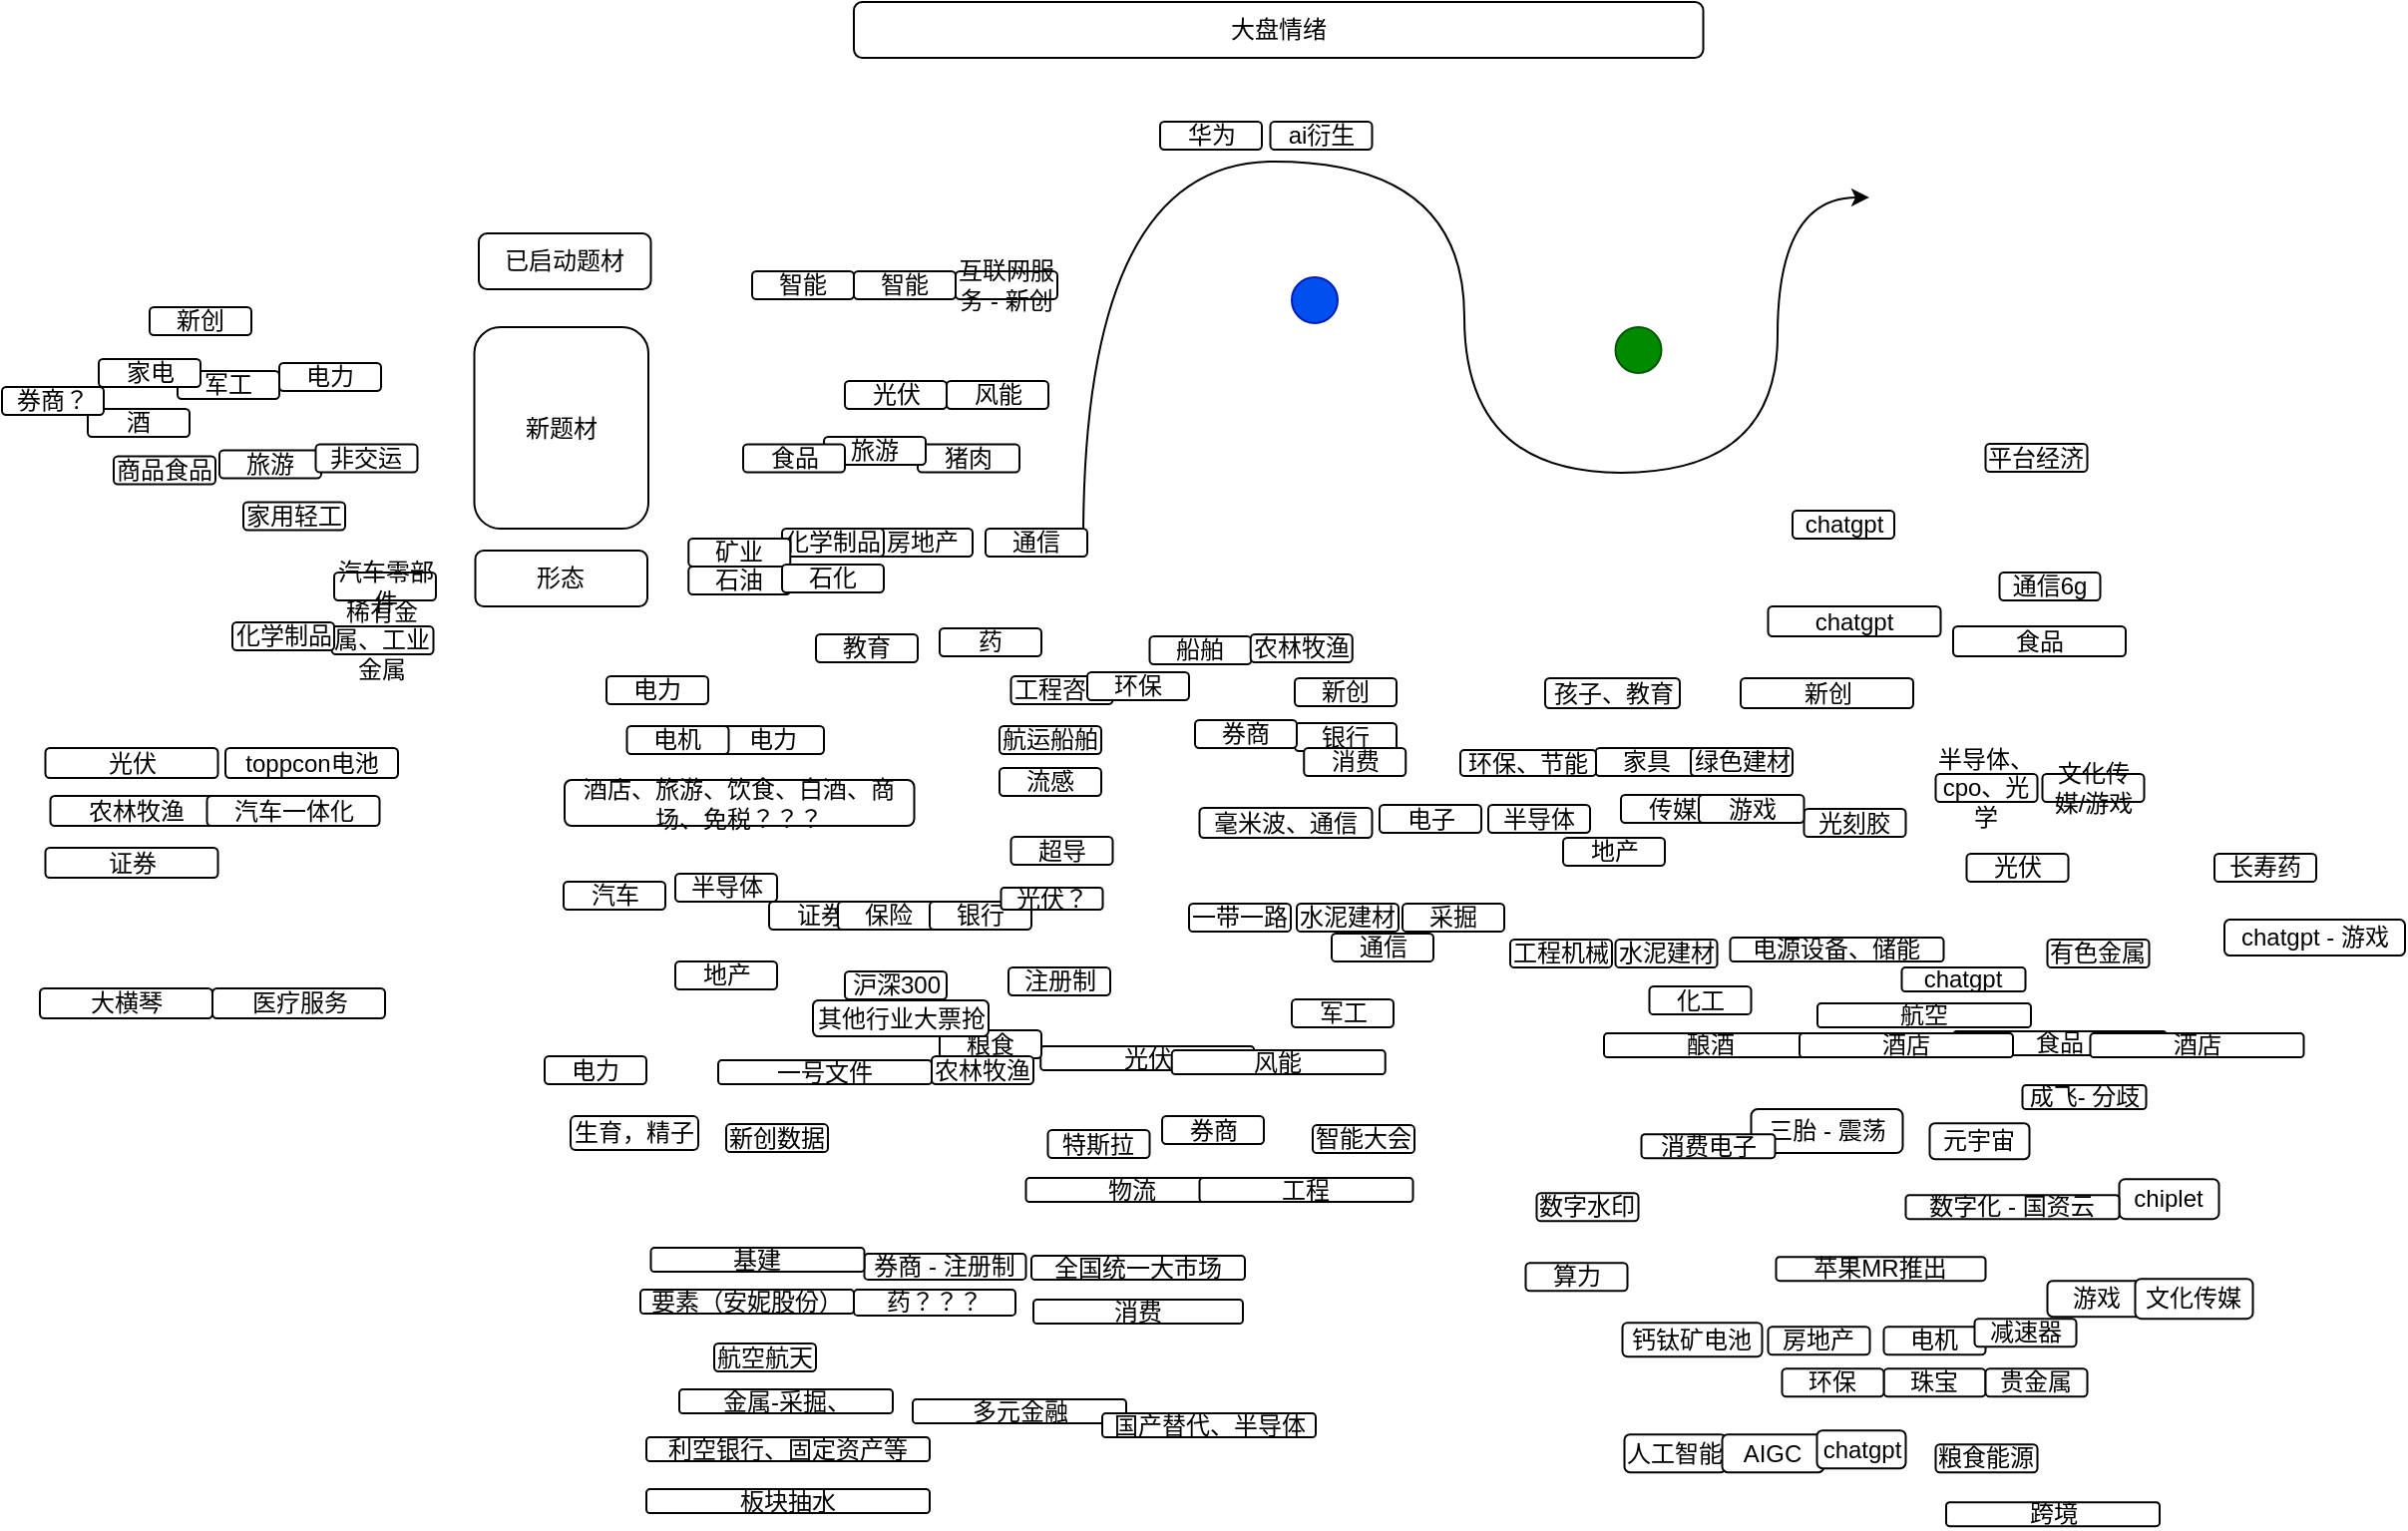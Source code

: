 <mxfile version="21.1.0" type="github">
  <diagram name="第 1 页" id="l9BL36nRIR9fdoTfFBKx">
    <mxGraphModel dx="2022" dy="668" grid="0" gridSize="10" guides="1" tooltips="1" connect="1" arrows="1" fold="1" page="1" pageScale="1" pageWidth="827" pageHeight="1169" math="0" shadow="0">
      <root>
        <mxCell id="0" />
        <mxCell id="1" parent="0" />
        <mxCell id="eTiPSNOPlnwjZyrrS0Vz-1" value="人工智能" style="rounded=1;whiteSpace=wrap;html=1;" parent="1" vertex="1">
          <mxGeometry x="565.25" y="1025.08" width="51" height="19" as="geometry" />
        </mxCell>
        <mxCell id="eTiPSNOPlnwjZyrrS0Vz-2" value="成飞- 分歧" style="rounded=1;whiteSpace=wrap;html=1;" parent="1" vertex="1">
          <mxGeometry x="764.75" y="850.05" width="62" height="12" as="geometry" />
        </mxCell>
        <mxCell id="eTiPSNOPlnwjZyrrS0Vz-3" value="三胎 - 震荡" style="rounded=1;whiteSpace=wrap;html=1;" parent="1" vertex="1">
          <mxGeometry x="628.75" y="862.05" width="76" height="22" as="geometry" />
        </mxCell>
        <mxCell id="eTiPSNOPlnwjZyrrS0Vz-4" value="汽车" style="rounded=1;whiteSpace=wrap;html=1;" parent="1" vertex="1">
          <mxGeometry x="33.5" y="748" width="51" height="14" as="geometry" />
        </mxCell>
        <mxCell id="eTiPSNOPlnwjZyrrS0Vz-9" style="edgeStyle=orthogonalEdgeStyle;curved=1;rounded=0;orthogonalLoop=1;jettySize=auto;html=1;exitX=1;exitY=0.5;exitDx=0;exitDy=0;" parent="1" edge="1">
          <mxGeometry relative="1" as="geometry">
            <mxPoint x="294" y="575.97" as="sourcePoint" />
            <mxPoint x="688" y="404.97" as="targetPoint" />
            <Array as="points">
              <mxPoint x="294" y="386.97" />
              <mxPoint x="485" y="386.97" />
              <mxPoint x="485" y="542.97" />
              <mxPoint x="642" y="542.97" />
            </Array>
          </mxGeometry>
        </mxCell>
        <mxCell id="eTiPSNOPlnwjZyrrS0Vz-11" value="券商 - 注册制" style="rounded=1;whiteSpace=wrap;html=1;" parent="1" vertex="1">
          <mxGeometry x="184.25" y="934.53" width="81" height="13" as="geometry" />
        </mxCell>
        <mxCell id="eTiPSNOPlnwjZyrrS0Vz-12" value="金属-采掘、" style="rounded=1;whiteSpace=wrap;html=1;" parent="1" vertex="1">
          <mxGeometry x="91.5" y="1002.53" width="107" height="12" as="geometry" />
        </mxCell>
        <mxCell id="eTiPSNOPlnwjZyrrS0Vz-13" value="chiplet" style="rounded=1;whiteSpace=wrap;html=1;" parent="1" vertex="1">
          <mxGeometry x="813.25" y="897.08" width="50" height="20" as="geometry" />
        </mxCell>
        <mxCell id="eTiPSNOPlnwjZyrrS0Vz-14" value="游戏" style="rounded=1;whiteSpace=wrap;html=1;" parent="1" vertex="1">
          <mxGeometry x="777.25" y="948.08" width="50" height="18" as="geometry" />
        </mxCell>
        <mxCell id="eTiPSNOPlnwjZyrrS0Vz-15" value="酒店、旅游、饮食、白酒、商场、免税？？？" style="rounded=1;whiteSpace=wrap;html=1;" parent="1" vertex="1">
          <mxGeometry x="34" y="697" width="175.25" height="23" as="geometry" />
        </mxCell>
        <mxCell id="eTiPSNOPlnwjZyrrS0Vz-16" value="要素（安妮股份）" style="rounded=1;whiteSpace=wrap;html=1;" parent="1" vertex="1">
          <mxGeometry x="72" y="952.53" width="107" height="12" as="geometry" />
        </mxCell>
        <mxCell id="eTiPSNOPlnwjZyrrS0Vz-17" value="全国统一大市场" style="rounded=1;whiteSpace=wrap;html=1;" parent="1" vertex="1">
          <mxGeometry x="268" y="935.53" width="107" height="12" as="geometry" />
        </mxCell>
        <mxCell id="eTiPSNOPlnwjZyrrS0Vz-18" value="多元金融" style="rounded=1;whiteSpace=wrap;html=1;" parent="1" vertex="1">
          <mxGeometry x="208.5" y="1007.53" width="107" height="12" as="geometry" />
        </mxCell>
        <mxCell id="eTiPSNOPlnwjZyrrS0Vz-20" value="跨境" style="rounded=1;whiteSpace=wrap;html=1;" parent="1" vertex="1">
          <mxGeometry x="726.5" y="1059.08" width="107" height="12" as="geometry" />
        </mxCell>
        <mxCell id="eTiPSNOPlnwjZyrrS0Vz-21" value="国产替代、半导体" style="rounded=1;whiteSpace=wrap;html=1;" parent="1" vertex="1">
          <mxGeometry x="303.5" y="1014.53" width="107" height="12" as="geometry" />
        </mxCell>
        <mxCell id="eTiPSNOPlnwjZyrrS0Vz-22" value="数字化 - 国资云" style="rounded=1;whiteSpace=wrap;html=1;" parent="1" vertex="1">
          <mxGeometry x="706.25" y="905.08" width="107" height="12" as="geometry" />
        </mxCell>
        <mxCell id="eTiPSNOPlnwjZyrrS0Vz-23" value="基建" style="rounded=1;whiteSpace=wrap;html=1;" parent="1" vertex="1">
          <mxGeometry x="77.25" y="931.53" width="107" height="12" as="geometry" />
        </mxCell>
        <mxCell id="eTiPSNOPlnwjZyrrS0Vz-24" value="消费" style="rounded=1;whiteSpace=wrap;html=1;" parent="1" vertex="1">
          <mxGeometry x="269" y="957.53" width="105" height="12" as="geometry" />
        </mxCell>
        <mxCell id="eTiPSNOPlnwjZyrrS0Vz-25" value="利空银行、固定资产等" style="rounded=1;whiteSpace=wrap;html=1;" parent="1" vertex="1">
          <mxGeometry x="75" y="1026.53" width="142" height="12" as="geometry" />
        </mxCell>
        <mxCell id="eTiPSNOPlnwjZyrrS0Vz-26" value="板块抽水" style="rounded=1;whiteSpace=wrap;html=1;" parent="1" vertex="1">
          <mxGeometry x="75" y="1052.53" width="142" height="12" as="geometry" />
        </mxCell>
        <mxCell id="Pb9T2r3sPozMo4vFnGIx-1" value="元宇宙" style="rounded=1;whiteSpace=wrap;html=1;" parent="1" vertex="1">
          <mxGeometry x="718.25" y="869.08" width="50" height="18" as="geometry" />
        </mxCell>
        <mxCell id="Pb9T2r3sPozMo4vFnGIx-4" value="消费电子" style="rounded=1;whiteSpace=wrap;html=1;" parent="1" vertex="1">
          <mxGeometry x="573.75" y="874.58" width="67" height="12" as="geometry" />
        </mxCell>
        <mxCell id="Pb9T2r3sPozMo4vFnGIx-6" value="药？？？" style="rounded=1;whiteSpace=wrap;html=1;" parent="1" vertex="1">
          <mxGeometry x="179" y="952.53" width="81" height="13" as="geometry" />
        </mxCell>
        <mxCell id="Pb9T2r3sPozMo4vFnGIx-7" value="航空航天" style="rounded=1;whiteSpace=wrap;html=1;" parent="1" vertex="1">
          <mxGeometry x="109" y="979.53" width="51" height="14" as="geometry" />
        </mxCell>
        <mxCell id="Pb9T2r3sPozMo4vFnGIx-10" value="电源设备、储能" style="rounded=1;whiteSpace=wrap;html=1;" parent="1" vertex="1">
          <mxGeometry x="618.25" y="776.05" width="107" height="12" as="geometry" />
        </mxCell>
        <mxCell id="Pb9T2r3sPozMo4vFnGIx-12" value="军工" style="rounded=1;whiteSpace=wrap;html=1;" parent="1" vertex="1">
          <mxGeometry x="398.5" y="807" width="51" height="14" as="geometry" />
        </mxCell>
        <mxCell id="Pb9T2r3sPozMo4vFnGIx-13" value="粮食能源" style="rounded=1;whiteSpace=wrap;html=1;" parent="1" vertex="1">
          <mxGeometry x="721.25" y="1030.08" width="51" height="14" as="geometry" />
        </mxCell>
        <mxCell id="Pb9T2r3sPozMo4vFnGIx-16" value="AIGC" style="rounded=1;whiteSpace=wrap;html=1;" parent="1" vertex="1">
          <mxGeometry x="614.25" y="1025.08" width="51" height="19" as="geometry" />
        </mxCell>
        <mxCell id="Pb9T2r3sPozMo4vFnGIx-17" value="chatgpt" style="rounded=1;whiteSpace=wrap;html=1;" parent="1" vertex="1">
          <mxGeometry x="661.75" y="1023.08" width="44.5" height="19" as="geometry" />
        </mxCell>
        <mxCell id="Pb9T2r3sPozMo4vFnGIx-20" value="房地产" style="rounded=1;whiteSpace=wrap;html=1;" parent="1" vertex="1">
          <mxGeometry x="637.25" y="971.08" width="51" height="14" as="geometry" />
        </mxCell>
        <mxCell id="Pb9T2r3sPozMo4vFnGIx-22" value="电机" style="rounded=1;whiteSpace=wrap;html=1;" parent="1" vertex="1">
          <mxGeometry x="695.25" y="971.08" width="51" height="14" as="geometry" />
        </mxCell>
        <mxCell id="Pb9T2r3sPozMo4vFnGIx-23" value="钙钛矿电池" style="rounded=1;whiteSpace=wrap;html=1;" parent="1" vertex="1">
          <mxGeometry x="564.25" y="969.11" width="70" height="17" as="geometry" />
        </mxCell>
        <mxCell id="Pb9T2r3sPozMo4vFnGIx-24" value="珠宝" style="rounded=1;whiteSpace=wrap;html=1;" parent="1" vertex="1">
          <mxGeometry x="695.25" y="992.08" width="51" height="14" as="geometry" />
        </mxCell>
        <mxCell id="Pb9T2r3sPozMo4vFnGIx-25" value="环保" style="rounded=1;whiteSpace=wrap;html=1;" parent="1" vertex="1">
          <mxGeometry x="644.25" y="992.08" width="51" height="14" as="geometry" />
        </mxCell>
        <mxCell id="Pb9T2r3sPozMo4vFnGIx-27" value="文化传媒" style="rounded=1;whiteSpace=wrap;html=1;" parent="1" vertex="1">
          <mxGeometry x="821.25" y="947.08" width="59" height="20" as="geometry" />
        </mxCell>
        <mxCell id="Pb9T2r3sPozMo4vFnGIx-31" value="减速器" style="rounded=1;whiteSpace=wrap;html=1;" parent="1" vertex="1">
          <mxGeometry x="740.75" y="967.08" width="51" height="14" as="geometry" />
        </mxCell>
        <mxCell id="Pb9T2r3sPozMo4vFnGIx-34" value="贵金属" style="rounded=1;whiteSpace=wrap;html=1;" parent="1" vertex="1">
          <mxGeometry x="746.25" y="992.08" width="51" height="14" as="geometry" />
        </mxCell>
        <mxCell id="Pb9T2r3sPozMo4vFnGIx-39" value="苹果MR推出" style="rounded=1;whiteSpace=wrap;html=1;" parent="1" vertex="1">
          <mxGeometry x="641.25" y="936.08" width="105" height="12" as="geometry" />
        </mxCell>
        <mxCell id="Pb9T2r3sPozMo4vFnGIx-42" value="光伏" style="rounded=1;whiteSpace=wrap;html=1;" parent="1" vertex="1">
          <mxGeometry x="272.62" y="830.53" width="107" height="12" as="geometry" />
        </mxCell>
        <mxCell id="Pb9T2r3sPozMo4vFnGIx-43" value="算力" style="rounded=1;whiteSpace=wrap;html=1;" parent="1" vertex="1">
          <mxGeometry x="515.75" y="939.11" width="51" height="14" as="geometry" />
        </mxCell>
        <mxCell id="Pb9T2r3sPozMo4vFnGIx-47" value="食品" style="rounded=1;whiteSpace=wrap;html=1;" parent="1" vertex="1">
          <mxGeometry x="730" y="823.05" width="107" height="12" as="geometry" />
        </mxCell>
        <mxCell id="Pb9T2r3sPozMo4vFnGIx-48" value="物流" style="rounded=1;whiteSpace=wrap;html=1;" parent="1" vertex="1">
          <mxGeometry x="265.25" y="896.56" width="107" height="12" as="geometry" />
        </mxCell>
        <mxCell id="Pb9T2r3sPozMo4vFnGIx-49" value="酿酒" style="rounded=1;whiteSpace=wrap;html=1;" parent="1" vertex="1">
          <mxGeometry x="555" y="824.05" width="107" height="12" as="geometry" />
        </mxCell>
        <mxCell id="Pb9T2r3sPozMo4vFnGIx-50" value="酒店" style="rounded=1;whiteSpace=wrap;html=1;" parent="1" vertex="1">
          <mxGeometry x="653" y="824.05" width="107" height="12" as="geometry" />
        </mxCell>
        <mxCell id="Pb9T2r3sPozMo4vFnGIx-51" value="半导体" style="rounded=1;whiteSpace=wrap;html=1;" parent="1" vertex="1">
          <mxGeometry x="89.5" y="744" width="51" height="14" as="geometry" />
        </mxCell>
        <mxCell id="Pb9T2r3sPozMo4vFnGIx-54" value="工程" style="rounded=1;whiteSpace=wrap;html=1;" parent="1" vertex="1">
          <mxGeometry x="352.25" y="896.56" width="107" height="12" as="geometry" />
        </mxCell>
        <mxCell id="Pb9T2r3sPozMo4vFnGIx-57" value="" style="ellipse;whiteSpace=wrap;html=1;aspect=fixed;strokeColor=#001DBC;fillColor=#0050ef;fontColor=#ffffff;" parent="1" vertex="1">
          <mxGeometry x="398.5" y="445" width="23" height="23" as="geometry" />
        </mxCell>
        <mxCell id="Pb9T2r3sPozMo4vFnGIx-58" value="" style="ellipse;whiteSpace=wrap;html=1;aspect=fixed;fillColor=#008a00;fontColor=#ffffff;strokeColor=#005700;" parent="1" vertex="1">
          <mxGeometry x="560.75" y="470" width="23" height="23" as="geometry" />
        </mxCell>
        <mxCell id="Pb9T2r3sPozMo4vFnGIx-59" value="特斯拉" style="rounded=1;whiteSpace=wrap;html=1;" parent="1" vertex="1">
          <mxGeometry x="276.25" y="872.53" width="51" height="14" as="geometry" />
        </mxCell>
        <mxCell id="W7TgPop1E-u5_zc8aSKb-1" value="券商" style="rounded=1;whiteSpace=wrap;html=1;" parent="1" vertex="1">
          <mxGeometry x="333.5" y="865.53" width="51" height="14" as="geometry" />
        </mxCell>
        <mxCell id="W7TgPop1E-u5_zc8aSKb-2" value="地产" style="rounded=1;whiteSpace=wrap;html=1;" parent="1" vertex="1">
          <mxGeometry x="89.5" y="788" width="51" height="14" as="geometry" />
        </mxCell>
        <mxCell id="W7TgPop1E-u5_zc8aSKb-4" value="新创数据" style="rounded=1;whiteSpace=wrap;html=1;" parent="1" vertex="1">
          <mxGeometry x="115" y="869.56" width="51" height="14" as="geometry" />
        </mxCell>
        <mxCell id="W7TgPop1E-u5_zc8aSKb-5" value="智能大会" style="rounded=1;whiteSpace=wrap;html=1;" parent="1" vertex="1">
          <mxGeometry x="409" y="870.06" width="51" height="14" as="geometry" />
        </mxCell>
        <mxCell id="W7TgPop1E-u5_zc8aSKb-6" value="粮食" style="rounded=1;whiteSpace=wrap;html=1;" parent="1" vertex="1">
          <mxGeometry x="222" y="822.53" width="51" height="14" as="geometry" />
        </mxCell>
        <mxCell id="W7TgPop1E-u5_zc8aSKb-9" value="电力" style="rounded=1;whiteSpace=wrap;html=1;" parent="1" vertex="1">
          <mxGeometry x="24" y="835.53" width="51" height="14" as="geometry" />
        </mxCell>
        <mxCell id="W7TgPop1E-u5_zc8aSKb-17" value="生育，精子" style="rounded=1;whiteSpace=wrap;html=1;" parent="1" vertex="1">
          <mxGeometry x="37" y="865.56" width="64" height="17" as="geometry" />
        </mxCell>
        <mxCell id="W7TgPop1E-u5_zc8aSKb-18" value="农林牧渔" style="rounded=1;whiteSpace=wrap;html=1;" parent="1" vertex="1">
          <mxGeometry x="218" y="835.53" width="51" height="14" as="geometry" />
        </mxCell>
        <mxCell id="W7TgPop1E-u5_zc8aSKb-19" value="数字水印" style="rounded=1;whiteSpace=wrap;html=1;" parent="1" vertex="1">
          <mxGeometry x="521.25" y="904.11" width="51" height="14" as="geometry" />
        </mxCell>
        <mxCell id="W7TgPop1E-u5_zc8aSKb-21" value="chatgpt" style="rounded=1;whiteSpace=wrap;html=1;" parent="1" vertex="1">
          <mxGeometry x="704.25" y="791.05" width="62" height="12" as="geometry" />
        </mxCell>
        <mxCell id="W7TgPop1E-u5_zc8aSKb-23" value="工程机械" style="rounded=1;whiteSpace=wrap;html=1;" parent="1" vertex="1">
          <mxGeometry x="508" y="777.05" width="51" height="14" as="geometry" />
        </mxCell>
        <mxCell id="W7TgPop1E-u5_zc8aSKb-25" value="酒店" style="rounded=1;whiteSpace=wrap;html=1;" parent="1" vertex="1">
          <mxGeometry x="798.75" y="824.05" width="107" height="12" as="geometry" />
        </mxCell>
        <mxCell id="W7TgPop1E-u5_zc8aSKb-26" value="水泥建材" style="rounded=1;whiteSpace=wrap;html=1;" parent="1" vertex="1">
          <mxGeometry x="560.75" y="777.05" width="51" height="14" as="geometry" />
        </mxCell>
        <mxCell id="W7TgPop1E-u5_zc8aSKb-27" value="航空" style="rounded=1;whiteSpace=wrap;html=1;" parent="1" vertex="1">
          <mxGeometry x="662" y="809.05" width="107" height="12" as="geometry" />
        </mxCell>
        <mxCell id="W7TgPop1E-u5_zc8aSKb-28" value="风能" style="rounded=1;whiteSpace=wrap;html=1;" parent="1" vertex="1">
          <mxGeometry x="338.37" y="832.53" width="107" height="12" as="geometry" />
        </mxCell>
        <mxCell id="W7TgPop1E-u5_zc8aSKb-29" value="一号文件" style="rounded=1;whiteSpace=wrap;html=1;" parent="1" vertex="1">
          <mxGeometry x="111" y="837.53" width="107" height="12" as="geometry" />
        </mxCell>
        <mxCell id="W7TgPop1E-u5_zc8aSKb-31" value="家具" style="rounded=1;whiteSpace=wrap;html=1;" parent="1" vertex="1">
          <mxGeometry x="550.75" y="681" width="51" height="14" as="geometry" />
        </mxCell>
        <mxCell id="X53w33sc3V4zeKCaR0tN-1" value="长寿药" style="rounded=1;whiteSpace=wrap;html=1;" parent="1" vertex="1">
          <mxGeometry x="861" y="734.05" width="51" height="14" as="geometry" />
        </mxCell>
        <mxCell id="X53w33sc3V4zeKCaR0tN-2" value="化工" style="rounded=1;whiteSpace=wrap;html=1;" parent="1" vertex="1">
          <mxGeometry x="577.75" y="800.55" width="51" height="14" as="geometry" />
        </mxCell>
        <mxCell id="X53w33sc3V4zeKCaR0tN-3" value="注册制" style="rounded=1;whiteSpace=wrap;html=1;" parent="1" vertex="1">
          <mxGeometry x="256.5" y="791" width="51" height="14" as="geometry" />
        </mxCell>
        <mxCell id="X53w33sc3V4zeKCaR0tN-4" value="沪深300" style="rounded=1;whiteSpace=wrap;html=1;" parent="1" vertex="1">
          <mxGeometry x="174.5" y="793" width="51" height="14" as="geometry" />
        </mxCell>
        <mxCell id="Fk_1KRSkSrLoz5rc4heW-2" value="chatgpt - 游戏" style="rounded=1;whiteSpace=wrap;html=1;" parent="1" vertex="1">
          <mxGeometry x="866" y="767.05" width="90.5" height="18" as="geometry" />
        </mxCell>
        <mxCell id="gPkMi-PU8LuOrw7hyKH2-1" value="有色金属" style="rounded=1;whiteSpace=wrap;html=1;" parent="1" vertex="1">
          <mxGeometry x="777.25" y="777.05" width="51" height="14" as="geometry" />
        </mxCell>
        <mxCell id="gPkMi-PU8LuOrw7hyKH2-2" value="证券" style="rounded=1;whiteSpace=wrap;html=1;" parent="1" vertex="1">
          <mxGeometry x="136.5" y="758" width="51" height="14" as="geometry" />
        </mxCell>
        <mxCell id="gPkMi-PU8LuOrw7hyKH2-3" value="保险" style="rounded=1;whiteSpace=wrap;html=1;" parent="1" vertex="1">
          <mxGeometry x="171" y="758" width="51" height="14" as="geometry" />
        </mxCell>
        <mxCell id="gPkMi-PU8LuOrw7hyKH2-4" value="银行" style="rounded=1;whiteSpace=wrap;html=1;" parent="1" vertex="1">
          <mxGeometry x="217" y="758" width="51" height="14" as="geometry" />
        </mxCell>
        <mxCell id="gPkMi-PU8LuOrw7hyKH2-5" value="其他行业大票抢" style="rounded=1;whiteSpace=wrap;html=1;" parent="1" vertex="1">
          <mxGeometry x="158.5" y="807.5" width="88" height="18" as="geometry" />
        </mxCell>
        <mxCell id="mmTpo96S2h_Eq5zl8RPX-2" value="地产" style="rounded=1;whiteSpace=wrap;html=1;" parent="1" vertex="1">
          <mxGeometry x="534.5" y="726" width="51" height="14" as="geometry" />
        </mxCell>
        <mxCell id="mmTpo96S2h_Eq5zl8RPX-3" value="环保、节能" style="rounded=1;whiteSpace=wrap;html=1;" parent="1" vertex="1">
          <mxGeometry x="483" y="682" width="68" height="13" as="geometry" />
        </mxCell>
        <mxCell id="mmTpo96S2h_Eq5zl8RPX-4" value="绿色建材" style="rounded=1;whiteSpace=wrap;html=1;" parent="1" vertex="1">
          <mxGeometry x="598.5" y="681" width="51" height="14" as="geometry" />
        </mxCell>
        <mxCell id="mmTpo96S2h_Eq5zl8RPX-6" value="孩子、教育" style="rounded=1;whiteSpace=wrap;html=1;" parent="1" vertex="1">
          <mxGeometry x="525.5" y="646" width="67.5" height="15" as="geometry" />
        </mxCell>
        <mxCell id="mmTpo96S2h_Eq5zl8RPX-8" value="毫米波、通信" style="rounded=1;whiteSpace=wrap;html=1;" parent="1" vertex="1">
          <mxGeometry x="352.25" y="711" width="86.5" height="15" as="geometry" />
        </mxCell>
        <mxCell id="mmTpo96S2h_Eq5zl8RPX-9" value="新创" style="rounded=1;whiteSpace=wrap;html=1;" parent="1" vertex="1">
          <mxGeometry x="623.5" y="646" width="86.5" height="15" as="geometry" />
        </mxCell>
        <mxCell id="mmTpo96S2h_Eq5zl8RPX-13" value="食品" style="rounded=1;whiteSpace=wrap;html=1;" parent="1" vertex="1">
          <mxGeometry x="730" y="620" width="86.5" height="15" as="geometry" />
        </mxCell>
        <mxCell id="mmTpo96S2h_Eq5zl8RPX-14" value="chatgpt" style="rounded=1;whiteSpace=wrap;html=1;" parent="1" vertex="1">
          <mxGeometry x="637.25" y="610" width="86.5" height="15" as="geometry" />
        </mxCell>
        <mxCell id="mmTpo96S2h_Eq5zl8RPX-15" value="形态" style="rounded=1;whiteSpace=wrap;html=1;" parent="1" vertex="1">
          <mxGeometry x="-10.75" y="582" width="86.25" height="28" as="geometry" />
        </mxCell>
        <mxCell id="mmTpo96S2h_Eq5zl8RPX-16" value="已启动题材" style="rounded=1;whiteSpace=wrap;html=1;" parent="1" vertex="1">
          <mxGeometry x="-9" y="423" width="86.25" height="28" as="geometry" />
        </mxCell>
        <mxCell id="mmTpo96S2h_Eq5zl8RPX-17" value="新题材" style="rounded=1;whiteSpace=wrap;html=1;" parent="1" vertex="1">
          <mxGeometry x="-11.25" y="470" width="87.25" height="101" as="geometry" />
        </mxCell>
        <mxCell id="mmTpo96S2h_Eq5zl8RPX-18" value="大盘情绪" style="rounded=1;whiteSpace=wrap;html=1;" parent="1" vertex="1">
          <mxGeometry x="179" y="307" width="425.75" height="28" as="geometry" />
        </mxCell>
        <mxCell id="T7i3CH_Vy-EsPp7ekG8O-3" value="光伏" style="rounded=1;whiteSpace=wrap;html=1;" parent="1" vertex="1">
          <mxGeometry x="-226.25" y="681" width="86.5" height="15" as="geometry" />
        </mxCell>
        <mxCell id="T7i3CH_Vy-EsPp7ekG8O-4" value="toppcon电池" style="rounded=1;whiteSpace=wrap;html=1;" parent="1" vertex="1">
          <mxGeometry x="-136" y="681" width="86.5" height="15" as="geometry" />
        </mxCell>
        <mxCell id="T7i3CH_Vy-EsPp7ekG8O-5" value="农林牧渔" style="rounded=1;whiteSpace=wrap;html=1;" parent="1" vertex="1">
          <mxGeometry x="-223.75" y="705" width="86.5" height="15" as="geometry" />
        </mxCell>
        <mxCell id="T7i3CH_Vy-EsPp7ekG8O-6" value="汽车一体化" style="rounded=1;whiteSpace=wrap;html=1;" parent="1" vertex="1">
          <mxGeometry x="-145.25" y="705" width="86.5" height="15" as="geometry" />
        </mxCell>
        <mxCell id="T7i3CH_Vy-EsPp7ekG8O-7" value="证券" style="rounded=1;whiteSpace=wrap;html=1;" parent="1" vertex="1">
          <mxGeometry x="-226.25" y="731" width="86.5" height="15" as="geometry" />
        </mxCell>
        <mxCell id="T7i3CH_Vy-EsPp7ekG8O-9" value="大横琴" style="rounded=1;whiteSpace=wrap;html=1;" parent="1" vertex="1">
          <mxGeometry x="-229" y="801.5" width="86.5" height="15" as="geometry" />
        </mxCell>
        <mxCell id="T7i3CH_Vy-EsPp7ekG8O-10" value="医疗服务" style="rounded=1;whiteSpace=wrap;html=1;" parent="1" vertex="1">
          <mxGeometry x="-142.5" y="801.5" width="86.5" height="15" as="geometry" />
        </mxCell>
        <mxCell id="Zzp69oGnX2fRZWl2nO-K-1" value="工程咨询" style="rounded=1;whiteSpace=wrap;html=1;" parent="1" vertex="1">
          <mxGeometry x="257.75" y="645" width="51" height="14" as="geometry" />
        </mxCell>
        <mxCell id="Zzp69oGnX2fRZWl2nO-K-2" value="航运船舶" style="rounded=1;whiteSpace=wrap;html=1;" parent="1" vertex="1">
          <mxGeometry x="252" y="670" width="51" height="14" as="geometry" />
        </mxCell>
        <mxCell id="Zzp69oGnX2fRZWl2nO-K-3" value="超导" style="rounded=1;whiteSpace=wrap;html=1;" parent="1" vertex="1">
          <mxGeometry x="257.75" y="725.5" width="51" height="14" as="geometry" />
        </mxCell>
        <mxCell id="Zzp69oGnX2fRZWl2nO-K-4" value="光伏？" style="rounded=1;whiteSpace=wrap;html=1;" parent="1" vertex="1">
          <mxGeometry x="252.75" y="751" width="51" height="11" as="geometry" />
        </mxCell>
        <mxCell id="Zzp69oGnX2fRZWl2nO-K-5" value="流感" style="rounded=1;whiteSpace=wrap;html=1;" parent="1" vertex="1">
          <mxGeometry x="252" y="691" width="51" height="14" as="geometry" />
        </mxCell>
        <mxCell id="Zzp69oGnX2fRZWl2nO-K-6" value="光刻胶" style="rounded=1;whiteSpace=wrap;html=1;" parent="1" vertex="1">
          <mxGeometry x="655.25" y="711.5" width="51" height="14" as="geometry" />
        </mxCell>
        <mxCell id="Zzp69oGnX2fRZWl2nO-K-9" value="通信" style="rounded=1;whiteSpace=wrap;html=1;" parent="1" vertex="1">
          <mxGeometry x="418.5" y="774.05" width="51" height="14" as="geometry" />
        </mxCell>
        <mxCell id="Zzp69oGnX2fRZWl2nO-K-14" value="环保" style="rounded=1;whiteSpace=wrap;html=1;" parent="1" vertex="1">
          <mxGeometry x="296" y="643" width="51" height="14" as="geometry" />
        </mxCell>
        <mxCell id="XXN6C53Bc0j_rz31wx1f-2" value="半导体" style="rounded=1;whiteSpace=wrap;html=1;" parent="1" vertex="1">
          <mxGeometry x="497" y="709.5" width="51" height="14" as="geometry" />
        </mxCell>
        <mxCell id="XXN6C53Bc0j_rz31wx1f-7" value="船舶" style="rounded=1;whiteSpace=wrap;html=1;" parent="1" vertex="1">
          <mxGeometry x="327.25" y="625" width="51" height="14" as="geometry" />
        </mxCell>
        <mxCell id="XXN6C53Bc0j_rz31wx1f-8" value="农林牧渔" style="rounded=1;whiteSpace=wrap;html=1;" parent="1" vertex="1">
          <mxGeometry x="377.87" y="624" width="51" height="14" as="geometry" />
        </mxCell>
        <mxCell id="XXN6C53Bc0j_rz31wx1f-9" value="新创" style="rounded=1;whiteSpace=wrap;html=1;" parent="1" vertex="1">
          <mxGeometry x="400" y="646" width="51" height="14" as="geometry" />
        </mxCell>
        <mxCell id="XXN6C53Bc0j_rz31wx1f-10" value="银行" style="rounded=1;whiteSpace=wrap;html=1;" parent="1" vertex="1">
          <mxGeometry x="400" y="668.5" width="51" height="14" as="geometry" />
        </mxCell>
        <mxCell id="XXN6C53Bc0j_rz31wx1f-11" value="电力" style="rounded=1;whiteSpace=wrap;html=1;" parent="1" vertex="1">
          <mxGeometry x="113" y="670" width="51" height="14" as="geometry" />
        </mxCell>
        <mxCell id="XXN6C53Bc0j_rz31wx1f-12" value="券商" style="rounded=1;whiteSpace=wrap;html=1;" parent="1" vertex="1">
          <mxGeometry x="350" y="667" width="51" height="14" as="geometry" />
        </mxCell>
        <mxCell id="XXN6C53Bc0j_rz31wx1f-13" value="消费" style="rounded=1;whiteSpace=wrap;html=1;" parent="1" vertex="1">
          <mxGeometry x="404.62" y="681" width="51" height="14" as="geometry" />
        </mxCell>
        <mxCell id="XXN6C53Bc0j_rz31wx1f-19" value="文化传媒/游戏" style="rounded=1;whiteSpace=wrap;html=1;" parent="1" vertex="1">
          <mxGeometry x="774.75" y="694" width="51" height="14" as="geometry" />
        </mxCell>
        <mxCell id="XXN6C53Bc0j_rz31wx1f-20" value="电机" style="rounded=1;whiteSpace=wrap;html=1;" parent="1" vertex="1">
          <mxGeometry x="65.25" y="670" width="51" height="14" as="geometry" />
        </mxCell>
        <mxCell id="XXN6C53Bc0j_rz31wx1f-21" value="一带一路" style="rounded=1;whiteSpace=wrap;html=1;" parent="1" vertex="1">
          <mxGeometry x="347" y="759.05" width="51" height="14" as="geometry" />
        </mxCell>
        <mxCell id="XXN6C53Bc0j_rz31wx1f-22" value="水泥建材" style="rounded=1;whiteSpace=wrap;html=1;" parent="1" vertex="1">
          <mxGeometry x="401" y="759.05" width="51" height="14" as="geometry" />
        </mxCell>
        <mxCell id="XXN6C53Bc0j_rz31wx1f-23" value="采掘" style="rounded=1;whiteSpace=wrap;html=1;" parent="1" vertex="1">
          <mxGeometry x="454" y="759.05" width="51" height="14" as="geometry" />
        </mxCell>
        <mxCell id="gRleUjjxdaPF8eS5uhaW-5" value="半导体、cpo、光学" style="rounded=1;whiteSpace=wrap;html=1;" parent="1" vertex="1">
          <mxGeometry x="721.25" y="694" width="51" height="14" as="geometry" />
        </mxCell>
        <mxCell id="gRleUjjxdaPF8eS5uhaW-6" value="光伏" style="rounded=1;whiteSpace=wrap;html=1;" parent="1" vertex="1">
          <mxGeometry x="736.75" y="734" width="51" height="14" as="geometry" />
        </mxCell>
        <mxCell id="gRleUjjxdaPF8eS5uhaW-7" value="旅游" style="rounded=1;whiteSpace=wrap;html=1;" parent="1" vertex="1">
          <mxGeometry x="-139" y="531.75" width="51" height="14" as="geometry" />
        </mxCell>
        <mxCell id="gRleUjjxdaPF8eS5uhaW-8" value="稀有金属、工业金属" style="rounded=1;whiteSpace=wrap;html=1;" parent="1" vertex="1">
          <mxGeometry x="-82.75" y="620" width="51" height="14" as="geometry" />
        </mxCell>
        <mxCell id="gRleUjjxdaPF8eS5uhaW-11" value="商品食品" style="rounded=1;whiteSpace=wrap;html=1;" parent="1" vertex="1">
          <mxGeometry x="-192" y="534.75" width="51" height="14" as="geometry" />
        </mxCell>
        <mxCell id="gRleUjjxdaPF8eS5uhaW-12" value="非交运" style="rounded=1;whiteSpace=wrap;html=1;" parent="1" vertex="1">
          <mxGeometry x="-90.75" y="528.75" width="51" height="14" as="geometry" />
        </mxCell>
        <mxCell id="gRleUjjxdaPF8eS5uhaW-13" value="军工" style="rounded=1;whiteSpace=wrap;html=1;" parent="1" vertex="1">
          <mxGeometry x="-160" y="492" width="51" height="14" as="geometry" />
        </mxCell>
        <mxCell id="gRleUjjxdaPF8eS5uhaW-14" value="家用轻工" style="rounded=1;whiteSpace=wrap;html=1;" parent="1" vertex="1">
          <mxGeometry x="-127" y="557.75" width="51" height="14" as="geometry" />
        </mxCell>
        <mxCell id="gRleUjjxdaPF8eS5uhaW-15" value="家电" style="rounded=1;whiteSpace=wrap;html=1;" parent="1" vertex="1">
          <mxGeometry x="-199.5" y="486" width="51" height="14" as="geometry" />
        </mxCell>
        <mxCell id="gRleUjjxdaPF8eS5uhaW-16" value="化学制品" style="rounded=1;whiteSpace=wrap;html=1;" parent="1" vertex="1">
          <mxGeometry x="-132.5" y="618" width="51" height="14" as="geometry" />
        </mxCell>
        <mxCell id="gRleUjjxdaPF8eS5uhaW-17" value="酒" style="rounded=1;whiteSpace=wrap;html=1;" parent="1" vertex="1">
          <mxGeometry x="-205" y="511" width="51" height="14" as="geometry" />
        </mxCell>
        <mxCell id="gRleUjjxdaPF8eS5uhaW-20" value="药" style="rounded=1;whiteSpace=wrap;html=1;" parent="1" vertex="1">
          <mxGeometry x="222" y="621" width="51" height="14" as="geometry" />
        </mxCell>
        <mxCell id="gRleUjjxdaPF8eS5uhaW-21" value="汽车零部件" style="rounded=1;whiteSpace=wrap;html=1;" parent="1" vertex="1">
          <mxGeometry x="-81.5" y="593" width="51" height="14" as="geometry" />
        </mxCell>
        <mxCell id="gRleUjjxdaPF8eS5uhaW-22" value="智能" style="rounded=1;whiteSpace=wrap;html=1;" parent="1" vertex="1">
          <mxGeometry x="179" y="442" width="51" height="14" as="geometry" />
        </mxCell>
        <mxCell id="gRleUjjxdaPF8eS5uhaW-23" value="电力" style="rounded=1;whiteSpace=wrap;html=1;" parent="1" vertex="1">
          <mxGeometry x="-109" y="488" width="51" height="14" as="geometry" />
        </mxCell>
        <mxCell id="gRleUjjxdaPF8eS5uhaW-24" value="传媒" style="rounded=1;whiteSpace=wrap;html=1;" parent="1" vertex="1">
          <mxGeometry x="563.5" y="704.5" width="51" height="14" as="geometry" />
        </mxCell>
        <mxCell id="gRleUjjxdaPF8eS5uhaW-26" value="平台经济" style="rounded=1;whiteSpace=wrap;html=1;" parent="1" vertex="1">
          <mxGeometry x="746.25" y="528.5" width="51" height="14" as="geometry" />
        </mxCell>
        <mxCell id="gRleUjjxdaPF8eS5uhaW-27" value="教育" style="rounded=1;whiteSpace=wrap;html=1;" parent="1" vertex="1">
          <mxGeometry x="160" y="624" width="51" height="14" as="geometry" />
        </mxCell>
        <mxCell id="npilsteuiLgX_hj1tI6D-4" value="chatgpt" style="rounded=1;whiteSpace=wrap;html=1;" parent="1" vertex="1">
          <mxGeometry x="649.5" y="562" width="51" height="14" as="geometry" />
        </mxCell>
        <mxCell id="npilsteuiLgX_hj1tI6D-5" value="通信6g" style="rounded=1;whiteSpace=wrap;html=1;" parent="1" vertex="1">
          <mxGeometry x="753.25" y="593" width="50.5" height="14" as="geometry" />
        </mxCell>
        <mxCell id="npilsteuiLgX_hj1tI6D-6" value="券商？" style="rounded=1;whiteSpace=wrap;html=1;" parent="1" vertex="1">
          <mxGeometry x="-248" y="500" width="51" height="14" as="geometry" />
        </mxCell>
        <mxCell id="npilsteuiLgX_hj1tI6D-7" value="电子" style="rounded=1;whiteSpace=wrap;html=1;" parent="1" vertex="1">
          <mxGeometry x="442.5" y="709.5" width="51" height="14" as="geometry" />
        </mxCell>
        <mxCell id="npilsteuiLgX_hj1tI6D-8" value="电力" style="rounded=1;whiteSpace=wrap;html=1;" parent="1" vertex="1">
          <mxGeometry x="55" y="645" width="51" height="14" as="geometry" />
        </mxCell>
        <mxCell id="HsM6ULDwcT85an__3Mdc-5" value="游戏" style="rounded=1;whiteSpace=wrap;html=1;" vertex="1" parent="1">
          <mxGeometry x="602.5" y="704.5" width="52.75" height="14" as="geometry" />
        </mxCell>
        <mxCell id="HsM6ULDwcT85an__3Mdc-19" value="新创" style="rounded=1;whiteSpace=wrap;html=1;" vertex="1" parent="1">
          <mxGeometry x="-174" y="460" width="51" height="14" as="geometry" />
        </mxCell>
        <mxCell id="HsM6ULDwcT85an__3Mdc-22" value="华为" style="rounded=1;whiteSpace=wrap;html=1;" vertex="1" parent="1">
          <mxGeometry x="332.5" y="367" width="51" height="14" as="geometry" />
        </mxCell>
        <mxCell id="HsM6ULDwcT85an__3Mdc-23" value="ai衍生" style="rounded=1;whiteSpace=wrap;html=1;" vertex="1" parent="1">
          <mxGeometry x="387.75" y="367" width="51" height="14" as="geometry" />
        </mxCell>
        <mxCell id="HsM6ULDwcT85an__3Mdc-24" value="猪肉" style="rounded=1;whiteSpace=wrap;html=1;" vertex="1" parent="1">
          <mxGeometry x="211" y="528.75" width="51" height="14" as="geometry" />
        </mxCell>
        <mxCell id="HsM6ULDwcT85an__3Mdc-26" value="互联网服务 - 新创" style="rounded=1;whiteSpace=wrap;html=1;" vertex="1" parent="1">
          <mxGeometry x="230" y="442" width="51" height="14" as="geometry" />
        </mxCell>
        <mxCell id="HsM6ULDwcT85an__3Mdc-27" value="光伏" style="rounded=1;whiteSpace=wrap;html=1;" vertex="1" parent="1">
          <mxGeometry x="174.5" y="497" width="51" height="14" as="geometry" />
        </mxCell>
        <mxCell id="HsM6ULDwcT85an__3Mdc-29" value="风能" style="rounded=1;whiteSpace=wrap;html=1;" vertex="1" parent="1">
          <mxGeometry x="225.5" y="497" width="51" height="14" as="geometry" />
        </mxCell>
        <mxCell id="HsM6ULDwcT85an__3Mdc-30" value="旅游" style="rounded=1;whiteSpace=wrap;html=1;" vertex="1" parent="1">
          <mxGeometry x="164" y="525" width="51" height="14" as="geometry" />
        </mxCell>
        <mxCell id="HsM6ULDwcT85an__3Mdc-31" value="智能" style="rounded=1;whiteSpace=wrap;html=1;" vertex="1" parent="1">
          <mxGeometry x="128" y="442" width="51" height="14" as="geometry" />
        </mxCell>
        <mxCell id="HsM6ULDwcT85an__3Mdc-33" value="食品" style="rounded=1;whiteSpace=wrap;html=1;" vertex="1" parent="1">
          <mxGeometry x="123.5" y="528.75" width="51" height="14" as="geometry" />
        </mxCell>
        <mxCell id="HsM6ULDwcT85an__3Mdc-34" value="房地产" style="rounded=1;whiteSpace=wrap;html=1;" vertex="1" parent="1">
          <mxGeometry x="187.5" y="571" width="51" height="14" as="geometry" />
        </mxCell>
        <mxCell id="HsM6ULDwcT85an__3Mdc-35" value="化学制品" style="rounded=1;whiteSpace=wrap;html=1;" vertex="1" parent="1">
          <mxGeometry x="143" y="571" width="51" height="14" as="geometry" />
        </mxCell>
        <mxCell id="HsM6ULDwcT85an__3Mdc-36" value="矿业" style="rounded=1;whiteSpace=wrap;html=1;" vertex="1" parent="1">
          <mxGeometry x="96.13" y="576" width="51" height="14" as="geometry" />
        </mxCell>
        <mxCell id="HsM6ULDwcT85an__3Mdc-37" value="通信" style="rounded=1;whiteSpace=wrap;html=1;" vertex="1" parent="1">
          <mxGeometry x="245" y="571" width="51" height="14" as="geometry" />
        </mxCell>
        <mxCell id="HsM6ULDwcT85an__3Mdc-38" value="石油" style="rounded=1;whiteSpace=wrap;html=1;" vertex="1" parent="1">
          <mxGeometry x="96.13" y="590" width="51" height="14" as="geometry" />
        </mxCell>
        <mxCell id="HsM6ULDwcT85an__3Mdc-39" value="石化" style="rounded=1;whiteSpace=wrap;html=1;" vertex="1" parent="1">
          <mxGeometry x="143" y="589" width="51" height="14" as="geometry" />
        </mxCell>
      </root>
    </mxGraphModel>
  </diagram>
</mxfile>
